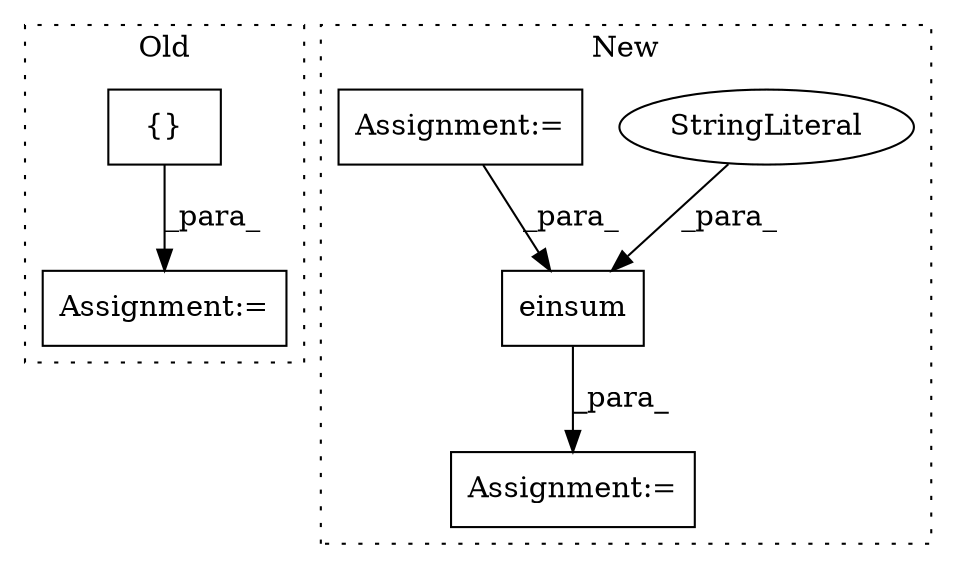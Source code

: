 digraph G {
subgraph cluster0 {
1 [label="{}" a="4" s="59313" l="2" shape="box"];
5 [label="Assignment:=" a="7" s="59303" l="1" shape="box"];
label = "Old";
style="dotted";
}
subgraph cluster1 {
2 [label="einsum" a="32" s="61246,61283" l="7,1" shape="box"];
3 [label="StringLiteral" a="45" s="61253" l="14" shape="ellipse"];
4 [label="Assignment:=" a="7" s="61234" l="1" shape="box"];
6 [label="Assignment:=" a="7" s="60581" l="1" shape="box"];
label = "New";
style="dotted";
}
1 -> 5 [label="_para_"];
2 -> 4 [label="_para_"];
3 -> 2 [label="_para_"];
6 -> 2 [label="_para_"];
}